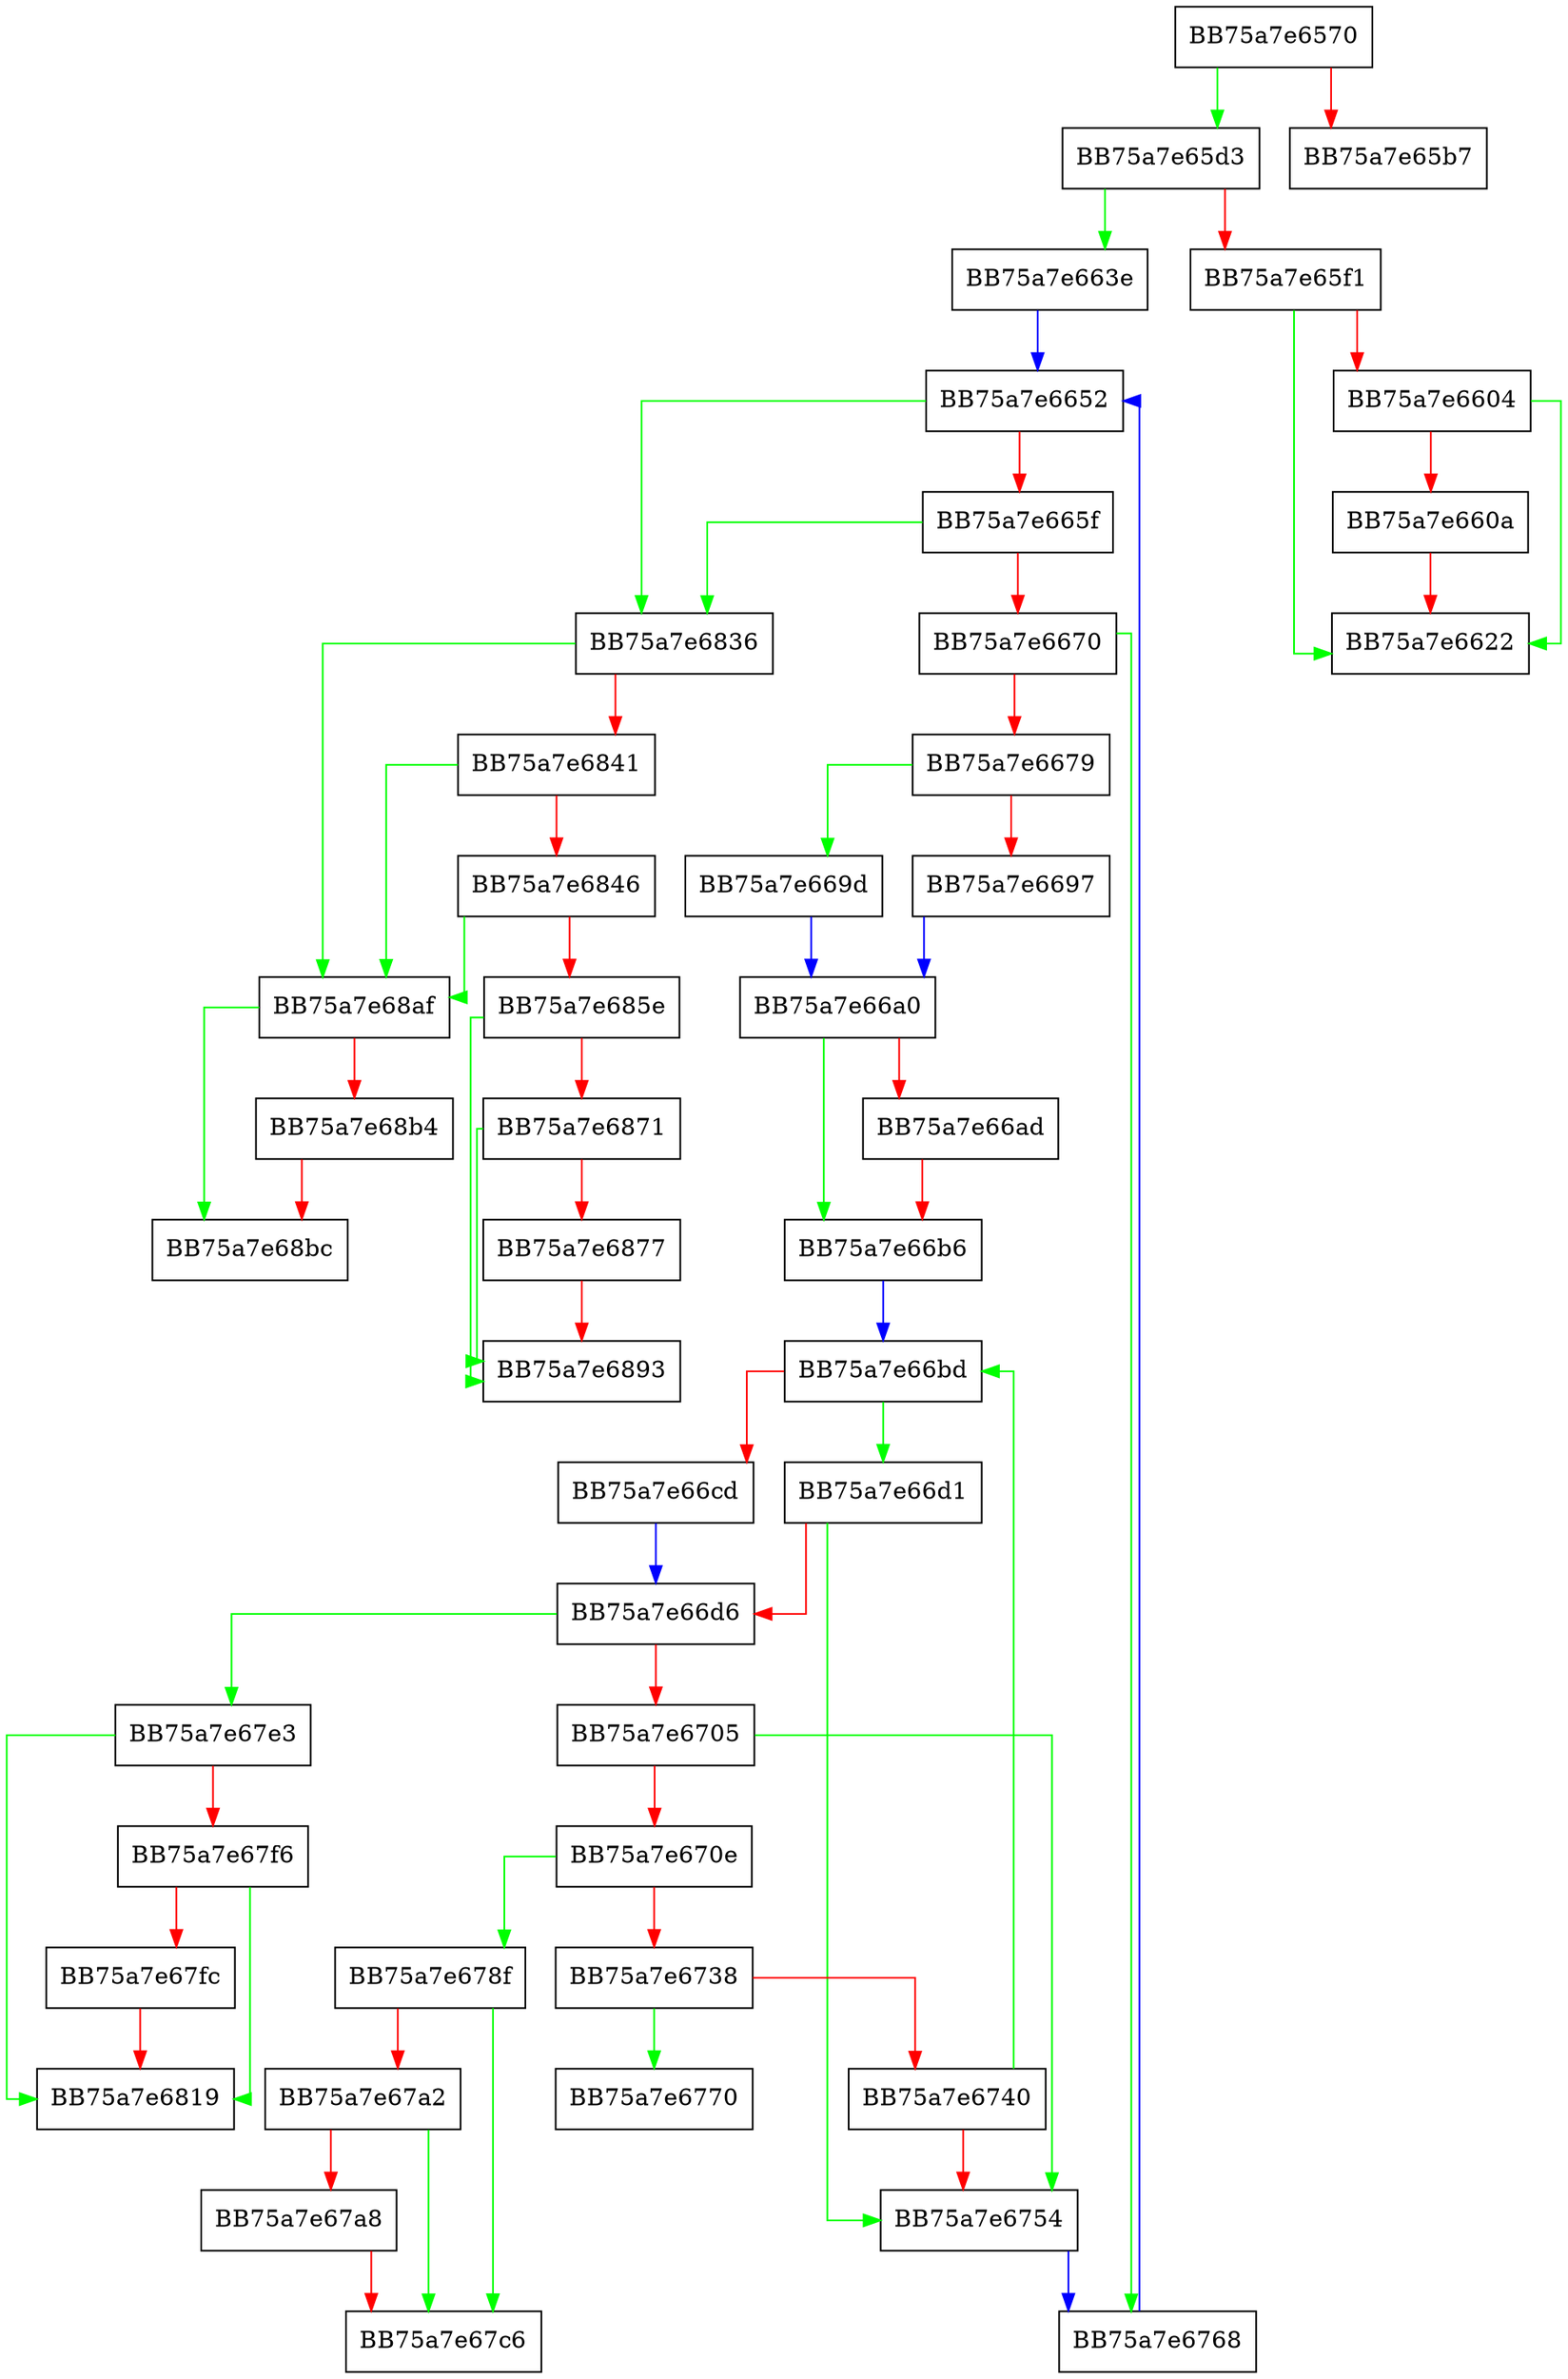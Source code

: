 digraph Resize {
  node [shape="box"];
  graph [splines=ortho];
  BB75a7e6570 -> BB75a7e65d3 [color="green"];
  BB75a7e6570 -> BB75a7e65b7 [color="red"];
  BB75a7e65d3 -> BB75a7e663e [color="green"];
  BB75a7e65d3 -> BB75a7e65f1 [color="red"];
  BB75a7e65f1 -> BB75a7e6622 [color="green"];
  BB75a7e65f1 -> BB75a7e6604 [color="red"];
  BB75a7e6604 -> BB75a7e6622 [color="green"];
  BB75a7e6604 -> BB75a7e660a [color="red"];
  BB75a7e660a -> BB75a7e6622 [color="red"];
  BB75a7e663e -> BB75a7e6652 [color="blue"];
  BB75a7e6652 -> BB75a7e6836 [color="green"];
  BB75a7e6652 -> BB75a7e665f [color="red"];
  BB75a7e665f -> BB75a7e6836 [color="green"];
  BB75a7e665f -> BB75a7e6670 [color="red"];
  BB75a7e6670 -> BB75a7e6768 [color="green"];
  BB75a7e6670 -> BB75a7e6679 [color="red"];
  BB75a7e6679 -> BB75a7e669d [color="green"];
  BB75a7e6679 -> BB75a7e6697 [color="red"];
  BB75a7e6697 -> BB75a7e66a0 [color="blue"];
  BB75a7e669d -> BB75a7e66a0 [color="blue"];
  BB75a7e66a0 -> BB75a7e66b6 [color="green"];
  BB75a7e66a0 -> BB75a7e66ad [color="red"];
  BB75a7e66ad -> BB75a7e66b6 [color="red"];
  BB75a7e66b6 -> BB75a7e66bd [color="blue"];
  BB75a7e66bd -> BB75a7e66d1 [color="green"];
  BB75a7e66bd -> BB75a7e66cd [color="red"];
  BB75a7e66cd -> BB75a7e66d6 [color="blue"];
  BB75a7e66d1 -> BB75a7e6754 [color="green"];
  BB75a7e66d1 -> BB75a7e66d6 [color="red"];
  BB75a7e66d6 -> BB75a7e67e3 [color="green"];
  BB75a7e66d6 -> BB75a7e6705 [color="red"];
  BB75a7e6705 -> BB75a7e6754 [color="green"];
  BB75a7e6705 -> BB75a7e670e [color="red"];
  BB75a7e670e -> BB75a7e678f [color="green"];
  BB75a7e670e -> BB75a7e6738 [color="red"];
  BB75a7e6738 -> BB75a7e6770 [color="green"];
  BB75a7e6738 -> BB75a7e6740 [color="red"];
  BB75a7e6740 -> BB75a7e66bd [color="green"];
  BB75a7e6740 -> BB75a7e6754 [color="red"];
  BB75a7e6754 -> BB75a7e6768 [color="blue"];
  BB75a7e6768 -> BB75a7e6652 [color="blue"];
  BB75a7e678f -> BB75a7e67c6 [color="green"];
  BB75a7e678f -> BB75a7e67a2 [color="red"];
  BB75a7e67a2 -> BB75a7e67c6 [color="green"];
  BB75a7e67a2 -> BB75a7e67a8 [color="red"];
  BB75a7e67a8 -> BB75a7e67c6 [color="red"];
  BB75a7e67e3 -> BB75a7e6819 [color="green"];
  BB75a7e67e3 -> BB75a7e67f6 [color="red"];
  BB75a7e67f6 -> BB75a7e6819 [color="green"];
  BB75a7e67f6 -> BB75a7e67fc [color="red"];
  BB75a7e67fc -> BB75a7e6819 [color="red"];
  BB75a7e6836 -> BB75a7e68af [color="green"];
  BB75a7e6836 -> BB75a7e6841 [color="red"];
  BB75a7e6841 -> BB75a7e68af [color="green"];
  BB75a7e6841 -> BB75a7e6846 [color="red"];
  BB75a7e6846 -> BB75a7e68af [color="green"];
  BB75a7e6846 -> BB75a7e685e [color="red"];
  BB75a7e685e -> BB75a7e6893 [color="green"];
  BB75a7e685e -> BB75a7e6871 [color="red"];
  BB75a7e6871 -> BB75a7e6893 [color="green"];
  BB75a7e6871 -> BB75a7e6877 [color="red"];
  BB75a7e6877 -> BB75a7e6893 [color="red"];
  BB75a7e68af -> BB75a7e68bc [color="green"];
  BB75a7e68af -> BB75a7e68b4 [color="red"];
  BB75a7e68b4 -> BB75a7e68bc [color="red"];
}